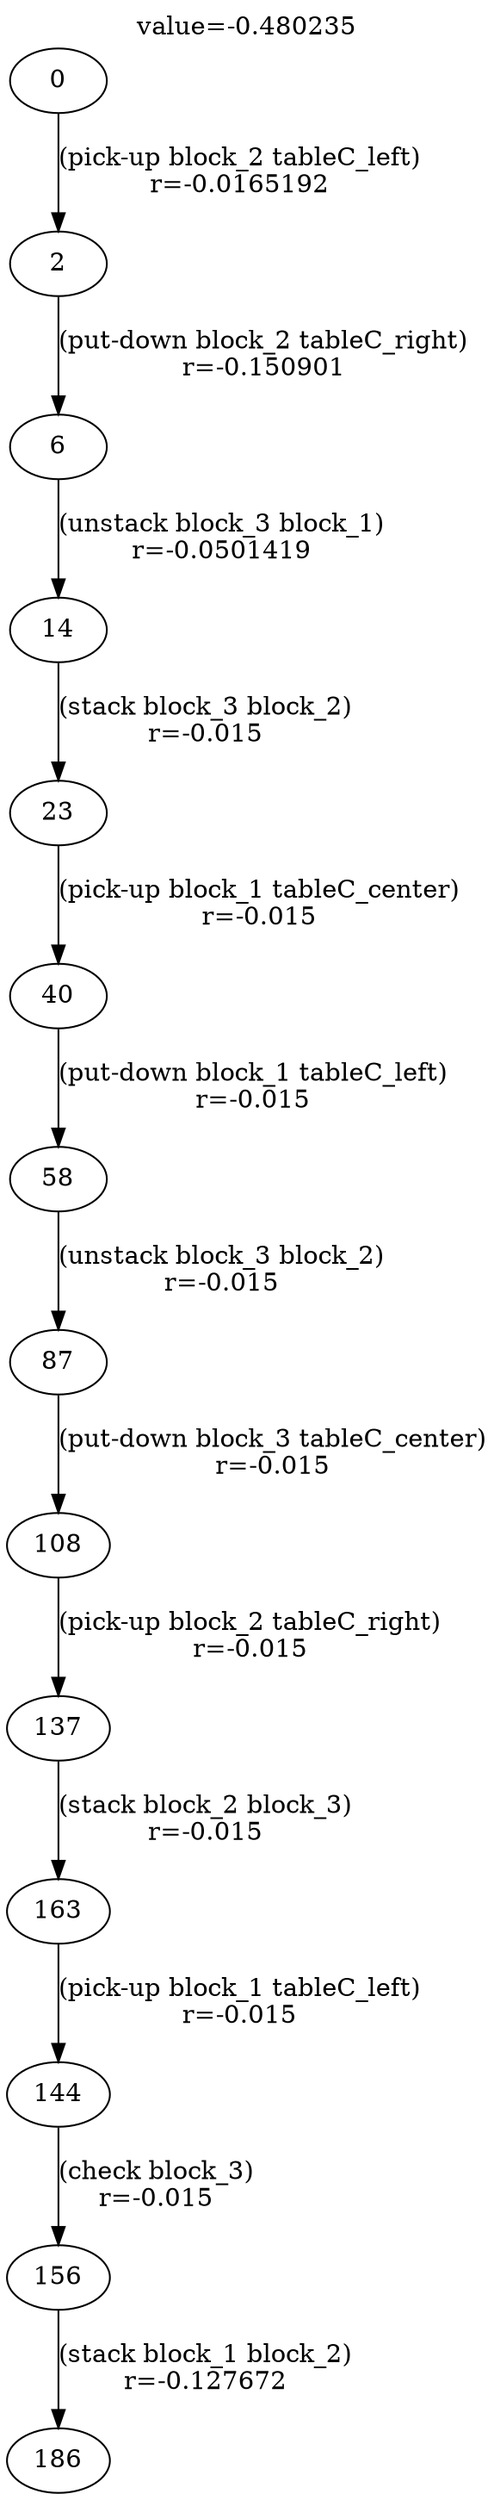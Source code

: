 digraph g{
label="value=-0.480235"
labelloc=top
0->2 [ label="(pick-up block_2 tableC_left)
r=-0.0165192" ];
2->6 [ label="(put-down block_2 tableC_right)
r=-0.150901" ];
6->14 [ label="(unstack block_3 block_1)
r=-0.0501419" ];
14->23 [ label="(stack block_3 block_2)
r=-0.015" ];
23->40 [ label="(pick-up block_1 tableC_center)
r=-0.015" ];
40->58 [ label="(put-down block_1 tableC_left)
r=-0.015" ];
58->87 [ label="(unstack block_3 block_2)
r=-0.015" ];
87->108 [ label="(put-down block_3 tableC_center)
r=-0.015" ];
108->137 [ label="(pick-up block_2 tableC_right)
r=-0.015" ];
137->163 [ label="(stack block_2 block_3)
r=-0.015" ];
163->144 [ label="(pick-up block_1 tableC_left)
r=-0.015" ];
144->156 [ label="(check block_3)
r=-0.015" ];
156->186 [ label="(stack block_1 block_2)
r=-0.127672" ];
}
